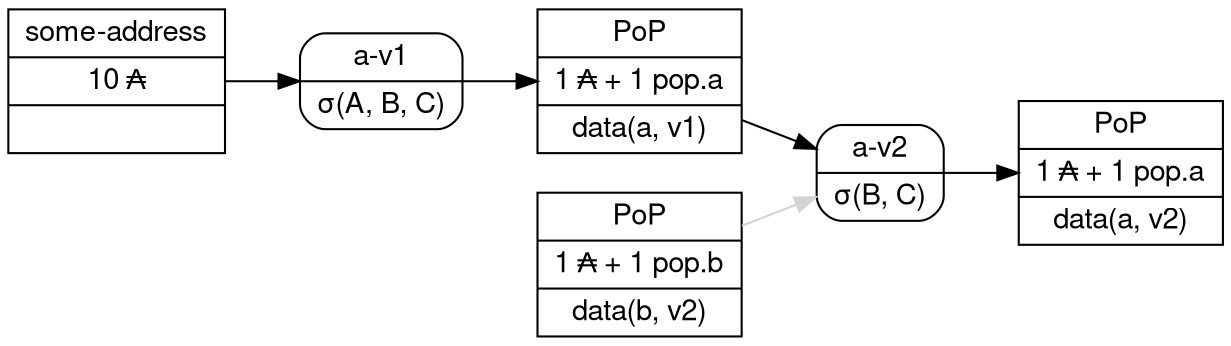 digraph G {
    node [fontname="Helvetica,Arial,sans-serif"]
    edge [fontname="Helvetica,Arial,sans-serif"]
    graph [rankdir = "LR"];

    // v1 component a
    "utxo1" [ label = "some-address | 10 ₳ | " , shape = "record" ];
    "initial-tx-a" [ label = "a-v1 | σ(A, B, C)" , shape = "Mrecord" ];
    "a-v1" [ label = "PoP | 1 ₳ + 1 pop.a | data(a, v1) ", shape = "record" ];

    "utxo1" -> "initial-tx-a";
    "initial-tx-a" -> "a-v1";

    // v2 component b
    "b-v2" [ label = " PoP | 1 ₳ + 1 pop.b | data(b, v2) ", shape = "record" ];

    "new-version-tx-a" [ label = "a-v2 | σ(B, C)" , shape = "Mrecord" ];
    "a-v2" [ label = "PoP  | 1 ₳ + 1 pop.a | data(a, v2) ", shape = "record" ];

    "a-v1" -> "new-version-tx-a";
    "b-v2" -> "new-version-tx-a" [ color = "lightgray" ];
    "new-version-tx-a" -> "a-v2";
}
